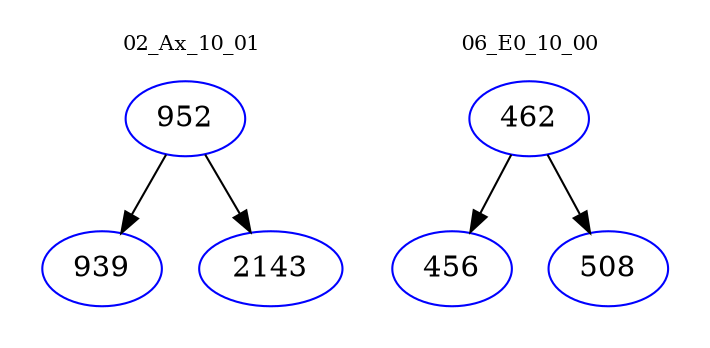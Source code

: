 digraph{
subgraph cluster_0 {
color = white
label = "02_Ax_10_01";
fontsize=10;
T0_952 [label="952", color="blue"]
T0_952 -> T0_939 [color="black"]
T0_939 [label="939", color="blue"]
T0_952 -> T0_2143 [color="black"]
T0_2143 [label="2143", color="blue"]
}
subgraph cluster_1 {
color = white
label = "06_E0_10_00";
fontsize=10;
T1_462 [label="462", color="blue"]
T1_462 -> T1_456 [color="black"]
T1_456 [label="456", color="blue"]
T1_462 -> T1_508 [color="black"]
T1_508 [label="508", color="blue"]
}
}
